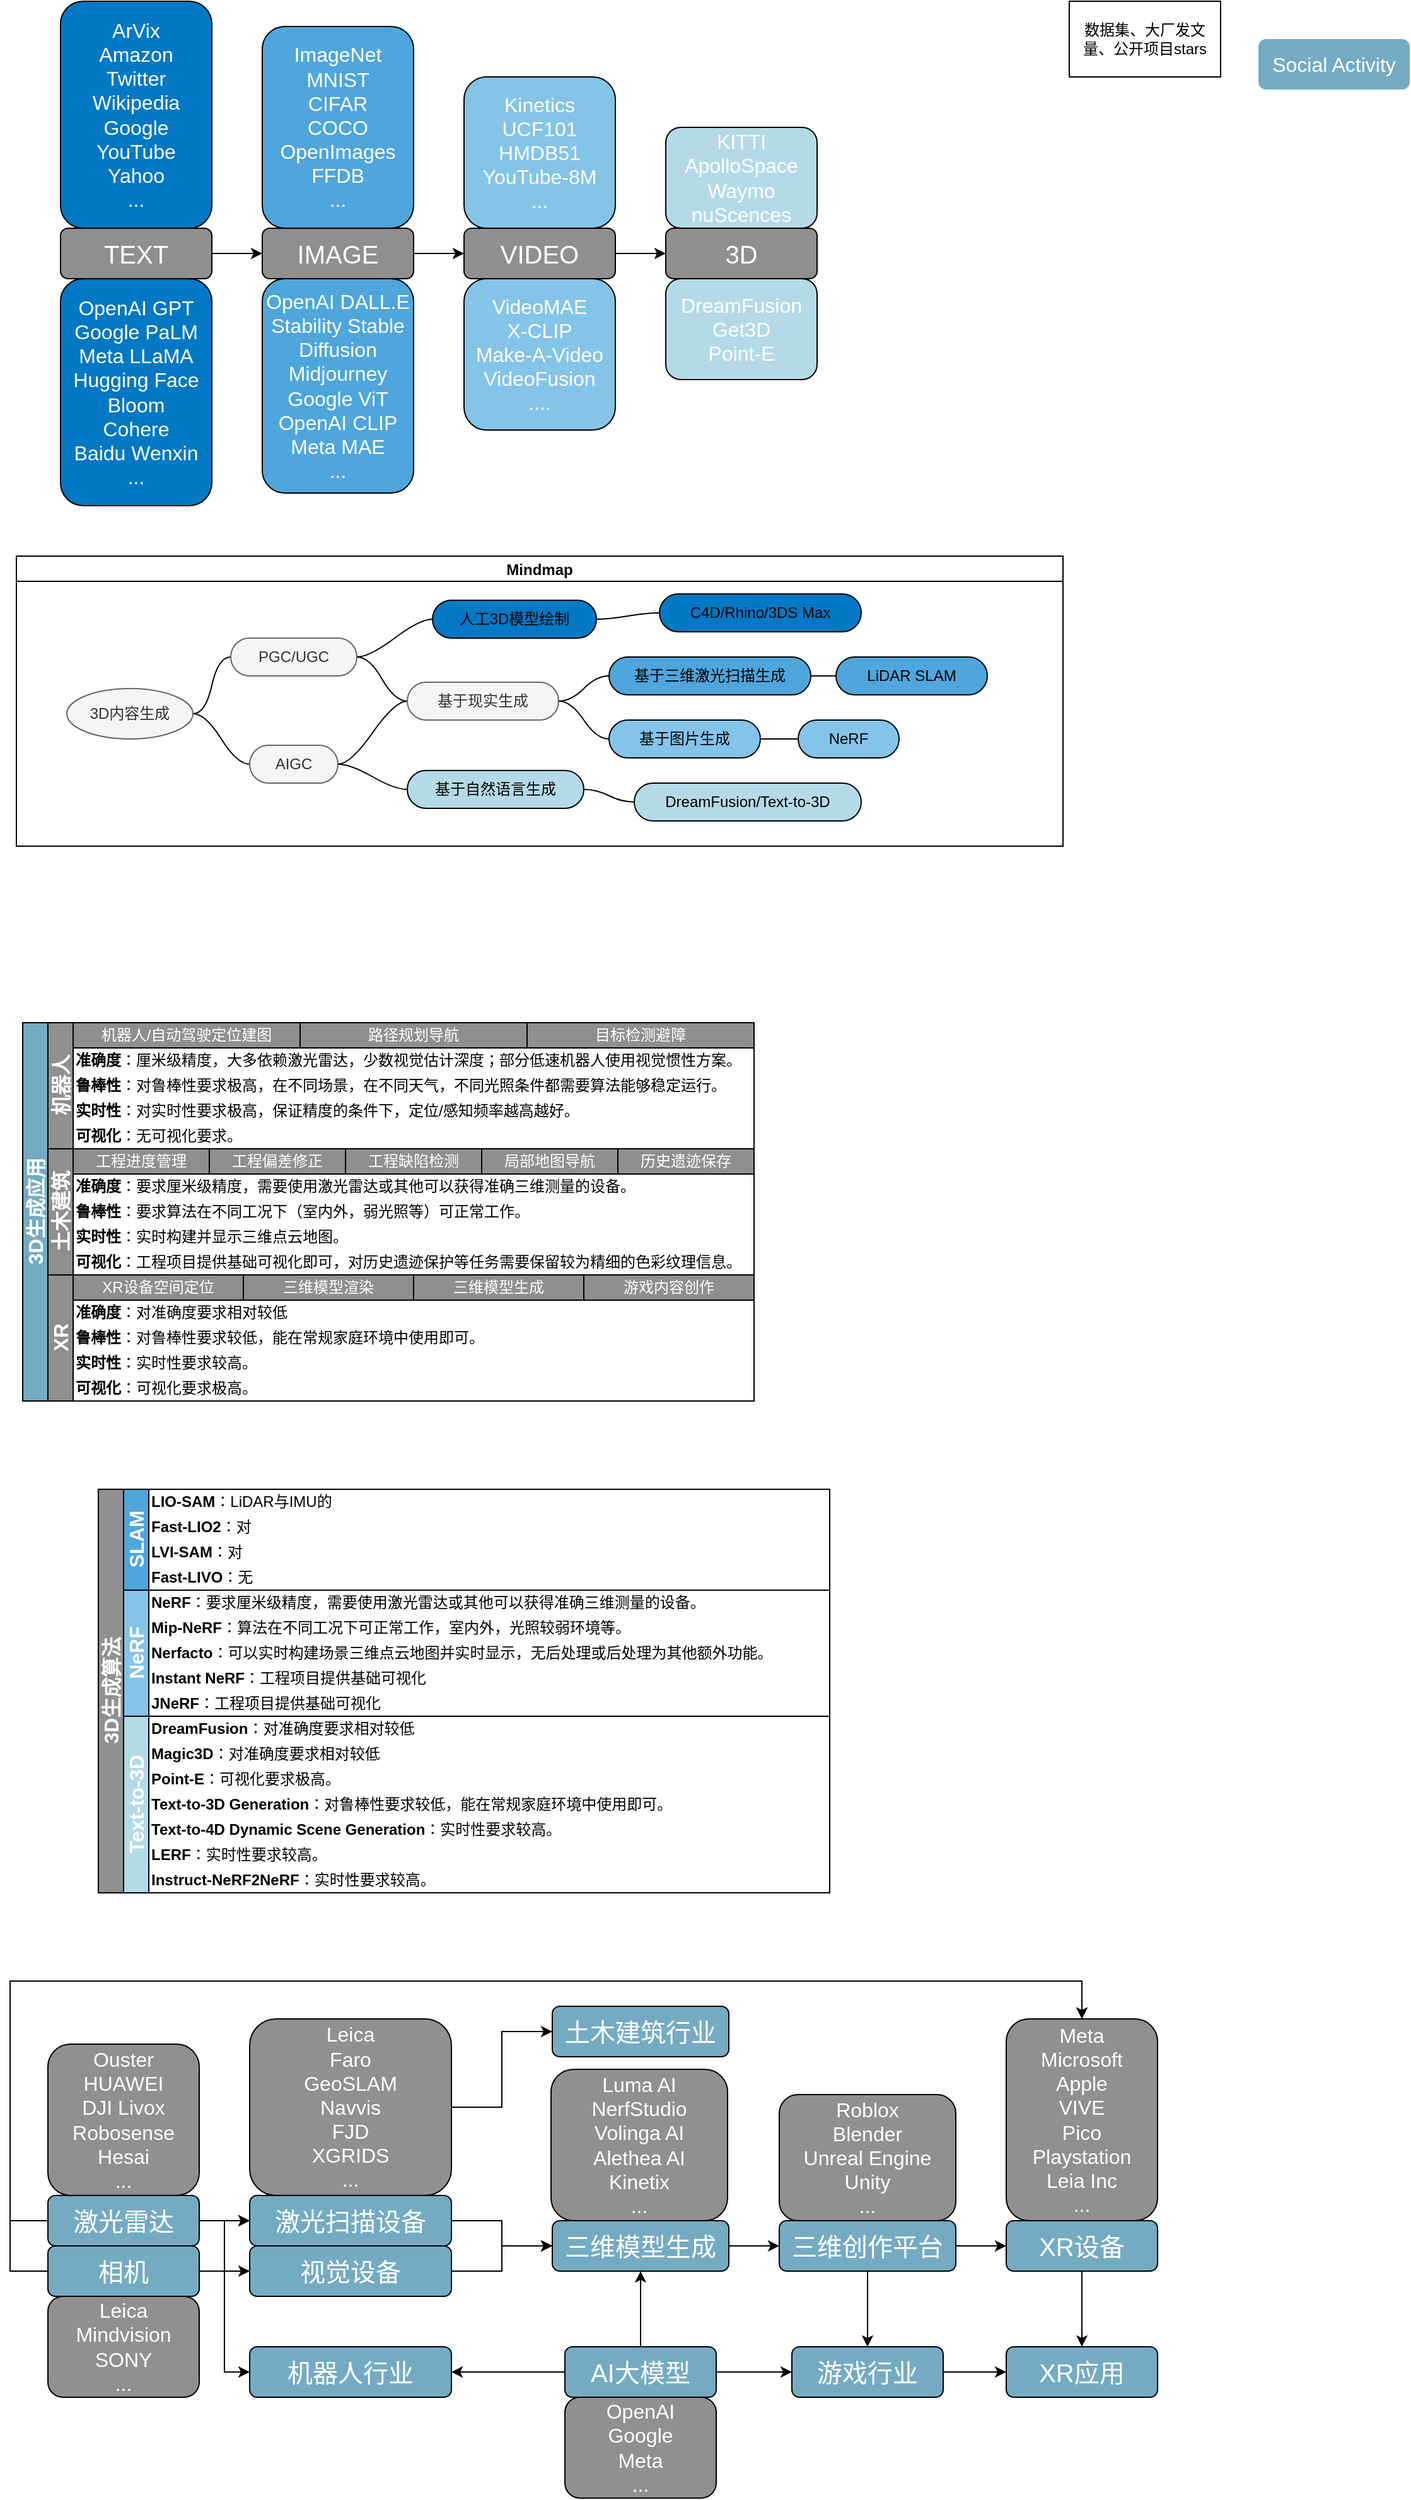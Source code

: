 <mxfile version="21.0.6" type="github">
  <diagram id="prtHgNgQTEPvFCAcTncT" name="Page-1">
    <mxGraphModel dx="989" dy="599" grid="1" gridSize="10" guides="1" tooltips="1" connect="1" arrows="1" fold="1" page="1" pageScale="1" pageWidth="827" pageHeight="1169" math="0" shadow="0">
      <root>
        <mxCell id="0" />
        <mxCell id="1" parent="0" />
        <mxCell id="oZdQhtQClKmFtU5mLZvU-7" value="" style="edgeStyle=orthogonalEdgeStyle;rounded=0;orthogonalLoop=1;jettySize=auto;html=1;" parent="1" source="oZdQhtQClKmFtU5mLZvU-1" target="oZdQhtQClKmFtU5mLZvU-4" edge="1">
          <mxGeometry relative="1" as="geometry" />
        </mxCell>
        <mxCell id="oZdQhtQClKmFtU5mLZvU-1" value="&lt;font style=&quot;font-size: 20px;&quot; color=&quot;#ffffff&quot;&gt;TEXT&lt;/font&gt;" style="rounded=1;whiteSpace=wrap;html=1;fillColor=#8f8f8f;strokeColor=default;" parent="1" vertex="1">
          <mxGeometry x="80" y="210" width="120" height="40" as="geometry" />
        </mxCell>
        <mxCell id="oZdQhtQClKmFtU5mLZvU-2" value="数据集、大厂发文量、公开项目stars" style="rounded=0;whiteSpace=wrap;html=1;" parent="1" vertex="1">
          <mxGeometry x="880" y="30" width="120" height="60" as="geometry" />
        </mxCell>
        <mxCell id="oZdQhtQClKmFtU5mLZvU-3" value="&lt;font color=&quot;#ffffff&quot;&gt;&lt;span style=&quot;font-size: 16px;&quot;&gt;ArVix&lt;br&gt;Amazon&lt;br&gt;Twitter&lt;br&gt;Wikipedia&lt;br&gt;Google&lt;br&gt;YouTube&lt;br&gt;Yahoo&lt;br&gt;...&lt;br&gt;&lt;/span&gt;&lt;/font&gt;" style="rounded=1;whiteSpace=wrap;html=1;fillColor=#0378c5;strokeColor=default;glass=0;shadow=0;" parent="1" vertex="1">
          <mxGeometry x="80" y="30" width="120" height="180" as="geometry" />
        </mxCell>
        <mxCell id="oZdQhtQClKmFtU5mLZvU-9" value="" style="edgeStyle=orthogonalEdgeStyle;rounded=0;orthogonalLoop=1;jettySize=auto;html=1;" parent="1" source="oZdQhtQClKmFtU5mLZvU-4" target="oZdQhtQClKmFtU5mLZvU-5" edge="1">
          <mxGeometry relative="1" as="geometry" />
        </mxCell>
        <mxCell id="oZdQhtQClKmFtU5mLZvU-4" value="&lt;font style=&quot;font-size: 20px;&quot; color=&quot;#ffffff&quot;&gt;IMAGE&lt;/font&gt;" style="rounded=1;whiteSpace=wrap;html=1;fillColor=#8f8f8f;strokeColor=default;" parent="1" vertex="1">
          <mxGeometry x="240" y="210" width="120" height="40" as="geometry" />
        </mxCell>
        <mxCell id="oZdQhtQClKmFtU5mLZvU-10" value="" style="edgeStyle=orthogonalEdgeStyle;rounded=0;orthogonalLoop=1;jettySize=auto;html=1;" parent="1" source="oZdQhtQClKmFtU5mLZvU-5" target="oZdQhtQClKmFtU5mLZvU-6" edge="1">
          <mxGeometry relative="1" as="geometry" />
        </mxCell>
        <mxCell id="oZdQhtQClKmFtU5mLZvU-5" value="&lt;font color=&quot;#ffffff&quot;&gt;&lt;span style=&quot;font-size: 20px;&quot;&gt;VIDEO&lt;/span&gt;&lt;/font&gt;" style="rounded=1;whiteSpace=wrap;html=1;fillColor=#8f8f8f;strokeColor=default;" parent="1" vertex="1">
          <mxGeometry x="400" y="210" width="120" height="40" as="geometry" />
        </mxCell>
        <mxCell id="oZdQhtQClKmFtU5mLZvU-6" value="&lt;font style=&quot;font-size: 20px;&quot; color=&quot;#ffffff&quot;&gt;3D&lt;/font&gt;" style="rounded=1;whiteSpace=wrap;html=1;fillColor=#8f8f8f;strokeColor=default;" parent="1" vertex="1">
          <mxGeometry x="560" y="210" width="120" height="40" as="geometry" />
        </mxCell>
        <mxCell id="oZdQhtQClKmFtU5mLZvU-15" value="&lt;font style=&quot;font-size: 16px;&quot; color=&quot;#ffffff&quot;&gt;Social Activity&lt;/font&gt;" style="rounded=1;whiteSpace=wrap;html=1;fillColor=#74abc3;dashed=1;strokeColor=none;" parent="1" vertex="1">
          <mxGeometry x="1030" y="60" width="120" height="40" as="geometry" />
        </mxCell>
        <mxCell id="oZdQhtQClKmFtU5mLZvU-20" value="&lt;font style=&quot;font-size: 16px;&quot; color=&quot;#ffffff&quot;&gt;3D生成应用&lt;/font&gt;" style="swimlane;childLayout=stackLayout;resizeParent=1;resizeParentMax=0;horizontal=0;startSize=20;horizontalStack=0;html=1;fillColor=#74abc3;rounded=0;" parent="1" vertex="1">
          <mxGeometry x="50" y="840" width="580" height="300" as="geometry">
            <mxRectangle x="80" y="510" width="40" height="60" as="alternateBounds" />
          </mxGeometry>
        </mxCell>
        <mxCell id="oZdQhtQClKmFtU5mLZvU-21" value="&lt;font color=&quot;#ffffff&quot;&gt;&lt;span style=&quot;font-size: 16px;&quot;&gt;机器人&lt;/span&gt;&lt;/font&gt;" style="swimlane;startSize=20;horizontal=0;html=1;fillColor=#909090;" parent="oZdQhtQClKmFtU5mLZvU-20" vertex="1">
          <mxGeometry x="20" width="560" height="100" as="geometry">
            <mxRectangle x="20" width="420" height="30" as="alternateBounds" />
          </mxGeometry>
        </mxCell>
        <mxCell id="oZdQhtQClKmFtU5mLZvU-41" value="机器人/自动驾驶定位建图" style="whiteSpace=wrap;html=1;fillColor=#8f8f8f;fontColor=#ffffff;strokeColor=#000000;" parent="oZdQhtQClKmFtU5mLZvU-21" vertex="1">
          <mxGeometry x="20" width="180" height="20" as="geometry" />
        </mxCell>
        <mxCell id="oZdQhtQClKmFtU5mLZvU-42" value="&lt;b&gt;准确度&lt;/b&gt;：厘米级精度，大多依赖激光雷达，少数视觉估计深度；部分低速机器人使用视觉惯性方案。" style="whiteSpace=wrap;html=1;align=left;fillColor=none;strokeColor=none;" parent="oZdQhtQClKmFtU5mLZvU-21" vertex="1">
          <mxGeometry x="20" y="20" width="540" height="20" as="geometry" />
        </mxCell>
        <mxCell id="oZdQhtQClKmFtU5mLZvU-44" value="&lt;b&gt;实时性&lt;/b&gt;：对实时性要求极高，保证精度的条件下，定位/感知频率越高越好。" style="whiteSpace=wrap;html=1;align=left;fillColor=none;strokeColor=none;" parent="oZdQhtQClKmFtU5mLZvU-21" vertex="1">
          <mxGeometry x="20" y="60" width="540" height="20" as="geometry" />
        </mxCell>
        <mxCell id="oZdQhtQClKmFtU5mLZvU-45" value="&lt;b&gt;可视化&lt;/b&gt;：无可视化要求。" style="whiteSpace=wrap;html=1;align=left;fillColor=none;strokeColor=none;" parent="oZdQhtQClKmFtU5mLZvU-21" vertex="1">
          <mxGeometry x="20" y="80" width="540" height="20" as="geometry" />
        </mxCell>
        <mxCell id="oZdQhtQClKmFtU5mLZvU-50" value="路径规划导航" style="whiteSpace=wrap;html=1;fillColor=#8f8f8f;fontColor=#ffffff;strokeColor=#000000;" parent="oZdQhtQClKmFtU5mLZvU-21" vertex="1">
          <mxGeometry x="200" width="180" height="20" as="geometry" />
        </mxCell>
        <mxCell id="oZdQhtQClKmFtU5mLZvU-46" value="目标检测避障" style="whiteSpace=wrap;html=1;fillColor=#8f8f8f;fontColor=#ffffff;strokeColor=#000000;" parent="oZdQhtQClKmFtU5mLZvU-21" vertex="1">
          <mxGeometry x="380" width="180" height="20" as="geometry" />
        </mxCell>
        <mxCell id="oZdQhtQClKmFtU5mLZvU-52" value="&lt;b&gt;鲁棒性&lt;/b&gt;：对鲁棒性要求极高，在不同场景，在不同天气，不同光照条件都需要算法能够稳定运行。" style="whiteSpace=wrap;html=1;align=left;fillColor=none;strokeColor=none;" parent="oZdQhtQClKmFtU5mLZvU-21" vertex="1">
          <mxGeometry x="20" y="40" width="540" height="20" as="geometry" />
        </mxCell>
        <mxCell id="gIHsf0s4EfeESZTUKeBF-30" style="edgeStyle=orthogonalEdgeStyle;rounded=0;orthogonalLoop=1;jettySize=auto;html=1;exitX=0.5;exitY=1;exitDx=0;exitDy=0;" edge="1" parent="oZdQhtQClKmFtU5mLZvU-21" source="oZdQhtQClKmFtU5mLZvU-44" target="oZdQhtQClKmFtU5mLZvU-44">
          <mxGeometry relative="1" as="geometry" />
        </mxCell>
        <mxCell id="oZdQhtQClKmFtU5mLZvU-23" value="&lt;font style=&quot;font-size: 16px;&quot; color=&quot;#ffffff&quot;&gt;土木建筑&lt;/font&gt;" style="swimlane;startSize=20;horizontal=0;html=1;fillColor=#8f8f8f;" parent="oZdQhtQClKmFtU5mLZvU-20" vertex="1">
          <mxGeometry x="20" y="100" width="560" height="100" as="geometry">
            <mxRectangle x="20" y="240" width="420" height="30" as="alternateBounds" />
          </mxGeometry>
        </mxCell>
        <mxCell id="oZdQhtQClKmFtU5mLZvU-29" value="工程进度管理" style="whiteSpace=wrap;html=1;fontColor=#ffffff;fillColor=#8f8f8f;strokeColor=#000000;" parent="oZdQhtQClKmFtU5mLZvU-23" vertex="1">
          <mxGeometry x="20" width="108" height="20" as="geometry" />
        </mxCell>
        <mxCell id="oZdQhtQClKmFtU5mLZvU-32" value="工程偏差修正" style="whiteSpace=wrap;html=1;fontColor=#ffffff;fillColor=#8f8f8f;strokeColor=#000000;" parent="oZdQhtQClKmFtU5mLZvU-23" vertex="1">
          <mxGeometry x="128" width="108" height="20" as="geometry" />
        </mxCell>
        <mxCell id="oZdQhtQClKmFtU5mLZvU-34" value="工程缺陷检测" style="whiteSpace=wrap;html=1;fontColor=#ffffff;fillColor=#8f8f8f;strokeColor=#000000;" parent="oZdQhtQClKmFtU5mLZvU-23" vertex="1">
          <mxGeometry x="236" width="108" height="20" as="geometry" />
        </mxCell>
        <mxCell id="oZdQhtQClKmFtU5mLZvU-35" value="局部地图导航" style="whiteSpace=wrap;html=1;fontColor=#ffffff;fillColor=#8f8f8f;strokeColor=#000000;" parent="oZdQhtQClKmFtU5mLZvU-23" vertex="1">
          <mxGeometry x="344" width="108" height="20" as="geometry" />
        </mxCell>
        <mxCell id="oZdQhtQClKmFtU5mLZvU-33" value="历史遗迹保存" style="whiteSpace=wrap;html=1;fontColor=#ffffff;fillColor=#8f8f8f;strokeColor=#000000;" parent="oZdQhtQClKmFtU5mLZvU-23" vertex="1">
          <mxGeometry x="452" width="108" height="20" as="geometry" />
        </mxCell>
        <mxCell id="oZdQhtQClKmFtU5mLZvU-37" value="&lt;b&gt;准确度&lt;/b&gt;：要求厘米级精度，需要使用激光雷达或其他可以获得准确三维测量的设备。" style="whiteSpace=wrap;html=1;align=left;fillColor=none;strokeColor=none;" parent="oZdQhtQClKmFtU5mLZvU-23" vertex="1">
          <mxGeometry x="20" y="20" width="540" height="20" as="geometry" />
        </mxCell>
        <mxCell id="oZdQhtQClKmFtU5mLZvU-38" value="&lt;b&gt;实时性&lt;/b&gt;：实时构建并显示三维点云地图。" style="whiteSpace=wrap;html=1;align=left;fillColor=none;strokeColor=none;" parent="oZdQhtQClKmFtU5mLZvU-23" vertex="1">
          <mxGeometry x="20" y="60" width="540" height="20" as="geometry" />
        </mxCell>
        <mxCell id="oZdQhtQClKmFtU5mLZvU-40" value="&lt;b&gt;可视化&lt;/b&gt;：工程项目提供基础可视化即可，对历史遗迹保护等任务需要保留较为精细的色彩纹理信息。" style="whiteSpace=wrap;html=1;align=left;fillColor=none;strokeColor=none;" parent="oZdQhtQClKmFtU5mLZvU-23" vertex="1">
          <mxGeometry x="20" y="80" width="540" height="20" as="geometry" />
        </mxCell>
        <mxCell id="oZdQhtQClKmFtU5mLZvU-51" value="&lt;b&gt;鲁棒性&lt;/b&gt;：要求算法在不同工况下（室内外，弱光照等）可正常工作。" style="whiteSpace=wrap;html=1;align=left;fillColor=none;strokeColor=none;" parent="oZdQhtQClKmFtU5mLZvU-23" vertex="1">
          <mxGeometry x="20" y="40" width="540" height="20" as="geometry" />
        </mxCell>
        <mxCell id="oZdQhtQClKmFtU5mLZvU-27" value="&lt;font style=&quot;font-size: 16px;&quot; color=&quot;#ffffff&quot;&gt;XR&lt;/font&gt;" style="swimlane;startSize=20;horizontal=0;html=1;fillColor=#8f8f8f;" parent="oZdQhtQClKmFtU5mLZvU-20" vertex="1">
          <mxGeometry x="20" y="200" width="560" height="100" as="geometry">
            <mxRectangle x="20" y="60" width="460" height="30" as="alternateBounds" />
          </mxGeometry>
        </mxCell>
        <mxCell id="oZdQhtQClKmFtU5mLZvU-53" value="XR设备空间定位" style="whiteSpace=wrap;html=1;fillColor=#8f8f8f;fontColor=#ffffff;strokeColor=#000000;" parent="oZdQhtQClKmFtU5mLZvU-27" vertex="1">
          <mxGeometry x="20" width="135" height="20" as="geometry" />
        </mxCell>
        <mxCell id="oZdQhtQClKmFtU5mLZvU-54" value="&lt;b&gt;准确度&lt;/b&gt;：对准确度要求相对较低" style="whiteSpace=wrap;html=1;align=left;fillColor=none;strokeColor=none;" parent="oZdQhtQClKmFtU5mLZvU-27" vertex="1">
          <mxGeometry x="20" y="20" width="540" height="20" as="geometry" />
        </mxCell>
        <mxCell id="oZdQhtQClKmFtU5mLZvU-55" value="&lt;b&gt;实时性&lt;/b&gt;：实时性要求较高。" style="whiteSpace=wrap;html=1;align=left;fillColor=none;strokeColor=none;" parent="oZdQhtQClKmFtU5mLZvU-27" vertex="1">
          <mxGeometry x="20" y="60" width="540" height="20" as="geometry" />
        </mxCell>
        <mxCell id="oZdQhtQClKmFtU5mLZvU-56" value="&lt;b&gt;可视化&lt;/b&gt;：可视化要求极高。" style="whiteSpace=wrap;html=1;align=left;fillColor=none;strokeColor=none;" parent="oZdQhtQClKmFtU5mLZvU-27" vertex="1">
          <mxGeometry x="20" y="80" width="540" height="20" as="geometry" />
        </mxCell>
        <mxCell id="oZdQhtQClKmFtU5mLZvU-57" value="&lt;b&gt;鲁棒性&lt;/b&gt;：对鲁棒性要求较低，能在常规家庭环境中使用即可。" style="whiteSpace=wrap;html=1;align=left;fillColor=none;strokeColor=none;" parent="oZdQhtQClKmFtU5mLZvU-27" vertex="1">
          <mxGeometry x="20" y="40" width="540" height="20" as="geometry" />
        </mxCell>
        <mxCell id="oZdQhtQClKmFtU5mLZvU-58" value="三维模型渲染" style="whiteSpace=wrap;html=1;fillColor=#8f8f8f;fontColor=#ffffff;strokeColor=#000000;" parent="oZdQhtQClKmFtU5mLZvU-27" vertex="1">
          <mxGeometry x="155" width="135" height="20" as="geometry" />
        </mxCell>
        <mxCell id="oZdQhtQClKmFtU5mLZvU-59" value="游戏内容创作" style="whiteSpace=wrap;html=1;fillColor=#8f8f8f;fontColor=#ffffff;strokeColor=#000000;" parent="oZdQhtQClKmFtU5mLZvU-27" vertex="1">
          <mxGeometry x="425" width="135" height="20" as="geometry" />
        </mxCell>
        <mxCell id="oZdQhtQClKmFtU5mLZvU-68" value="三维模型生成" style="whiteSpace=wrap;html=1;fillColor=#8f8f8f;fontColor=#ffffff;strokeColor=#000000;" parent="oZdQhtQClKmFtU5mLZvU-27" vertex="1">
          <mxGeometry x="290" width="135" height="20" as="geometry" />
        </mxCell>
        <mxCell id="gIHsf0s4EfeESZTUKeBF-73" style="edgeStyle=orthogonalEdgeStyle;rounded=0;orthogonalLoop=1;jettySize=auto;html=1;entryX=0;entryY=0.5;entryDx=0;entryDy=0;" edge="1" parent="1" source="oZdQhtQClKmFtU5mLZvU-78" target="oZdQhtQClKmFtU5mLZvU-81">
          <mxGeometry relative="1" as="geometry" />
        </mxCell>
        <mxCell id="gIHsf0s4EfeESZTUKeBF-79" style="edgeStyle=orthogonalEdgeStyle;rounded=0;orthogonalLoop=1;jettySize=auto;html=1;entryX=0.5;entryY=0;entryDx=0;entryDy=0;" edge="1" parent="1" source="oZdQhtQClKmFtU5mLZvU-78" target="oZdQhtQClKmFtU5mLZvU-134">
          <mxGeometry relative="1" as="geometry">
            <Array as="points">
              <mxPoint x="40" y="1790" />
              <mxPoint x="40" y="1600" />
              <mxPoint x="890" y="1600" />
            </Array>
          </mxGeometry>
        </mxCell>
        <mxCell id="oZdQhtQClKmFtU5mLZvU-78" value="&lt;font color=&quot;#ffffff&quot;&gt;&lt;span style=&quot;font-size: 20px;&quot;&gt;激光雷达&lt;/span&gt;&lt;/font&gt;" style="rounded=1;whiteSpace=wrap;html=1;fillColor=#74abc3;strokeColor=default;" parent="1" vertex="1">
          <mxGeometry x="70" y="1770" width="120" height="40" as="geometry" />
        </mxCell>
        <mxCell id="oZdQhtQClKmFtU5mLZvU-79" value="&lt;font style=&quot;font-size: 16px;&quot; color=&quot;#ffffff&quot;&gt;Ouster&lt;br&gt;HUAWEI&lt;br&gt;DJI Livox&lt;br&gt;Robosense&lt;br&gt;Hesai&lt;br&gt;...&lt;br&gt;&lt;/font&gt;" style="rounded=1;whiteSpace=wrap;html=1;fillColor=#909090;strokeColor=default;glass=0;shadow=0;" parent="1" vertex="1">
          <mxGeometry x="70" y="1650" width="120" height="120" as="geometry" />
        </mxCell>
        <mxCell id="oZdQhtQClKmFtU5mLZvU-118" value="" style="edgeStyle=orthogonalEdgeStyle;rounded=0;orthogonalLoop=1;jettySize=auto;html=1;" parent="1" source="oZdQhtQClKmFtU5mLZvU-81" target="oZdQhtQClKmFtU5mLZvU-84" edge="1">
          <mxGeometry x="0.201" relative="1" as="geometry">
            <mxPoint as="offset" />
          </mxGeometry>
        </mxCell>
        <mxCell id="oZdQhtQClKmFtU5mLZvU-81" value="&lt;font color=&quot;#ffffff&quot;&gt;&lt;span style=&quot;font-size: 20px;&quot;&gt;激光扫描设备&lt;/span&gt;&lt;/font&gt;" style="rounded=1;whiteSpace=wrap;html=1;fillColor=#74abc3;strokeColor=default;" parent="1" vertex="1">
          <mxGeometry x="230" y="1770" width="160" height="40" as="geometry" />
        </mxCell>
        <mxCell id="oZdQhtQClKmFtU5mLZvU-137" value="" style="edgeStyle=orthogonalEdgeStyle;rounded=0;orthogonalLoop=1;jettySize=auto;html=1;" parent="1" source="oZdQhtQClKmFtU5mLZvU-83" target="oZdQhtQClKmFtU5mLZvU-136" edge="1">
          <mxGeometry relative="1" as="geometry" />
        </mxCell>
        <mxCell id="oZdQhtQClKmFtU5mLZvU-83" value="&lt;font color=&quot;#ffffff&quot;&gt;&lt;span style=&quot;font-size: 20px;&quot;&gt;XR设备&lt;/span&gt;&lt;/font&gt;" style="rounded=1;whiteSpace=wrap;html=1;fillColor=#74abc3;strokeColor=default;" parent="1" vertex="1">
          <mxGeometry x="830" y="1790" width="120" height="40" as="geometry" />
        </mxCell>
        <mxCell id="oZdQhtQClKmFtU5mLZvU-120" value="" style="edgeStyle=orthogonalEdgeStyle;rounded=0;orthogonalLoop=1;jettySize=auto;html=1;entryX=0;entryY=0.5;entryDx=0;entryDy=0;" parent="1" source="oZdQhtQClKmFtU5mLZvU-84" target="oZdQhtQClKmFtU5mLZvU-99" edge="1">
          <mxGeometry relative="1" as="geometry" />
        </mxCell>
        <mxCell id="oZdQhtQClKmFtU5mLZvU-84" value="&lt;font style=&quot;font-size: 20px;&quot; color=&quot;#ffffff&quot;&gt;三维模型生成&lt;/font&gt;" style="rounded=1;whiteSpace=wrap;html=1;fillColor=#74abc3;strokeColor=default;" parent="1" vertex="1">
          <mxGeometry x="470" y="1790" width="140" height="40" as="geometry" />
        </mxCell>
        <mxCell id="oZdQhtQClKmFtU5mLZvU-119" value="" style="edgeStyle=orthogonalEdgeStyle;rounded=0;orthogonalLoop=1;jettySize=auto;html=1;" parent="1" source="oZdQhtQClKmFtU5mLZvU-85" target="oZdQhtQClKmFtU5mLZvU-84" edge="1">
          <mxGeometry relative="1" as="geometry" />
        </mxCell>
        <mxCell id="oZdQhtQClKmFtU5mLZvU-141" value="" style="edgeStyle=orthogonalEdgeStyle;rounded=0;orthogonalLoop=1;jettySize=auto;html=1;" parent="1" source="oZdQhtQClKmFtU5mLZvU-85" target="oZdQhtQClKmFtU5mLZvU-122" edge="1">
          <mxGeometry relative="1" as="geometry" />
        </mxCell>
        <mxCell id="gIHsf0s4EfeESZTUKeBF-77" value="" style="edgeStyle=orthogonalEdgeStyle;rounded=0;orthogonalLoop=1;jettySize=auto;html=1;" edge="1" parent="1" source="oZdQhtQClKmFtU5mLZvU-85" target="oZdQhtQClKmFtU5mLZvU-113">
          <mxGeometry relative="1" as="geometry" />
        </mxCell>
        <mxCell id="oZdQhtQClKmFtU5mLZvU-85" value="&lt;font style=&quot;font-size: 20px;&quot; color=&quot;#ffffff&quot;&gt;AI大模型&lt;/font&gt;" style="rounded=1;whiteSpace=wrap;html=1;fillColor=#74abc3;strokeColor=default;" parent="1" vertex="1">
          <mxGeometry x="480" y="1890" width="120" height="40" as="geometry" />
        </mxCell>
        <mxCell id="gIHsf0s4EfeESZTUKeBF-74" style="edgeStyle=orthogonalEdgeStyle;rounded=0;orthogonalLoop=1;jettySize=auto;html=1;entryX=0;entryY=0.5;entryDx=0;entryDy=0;" edge="1" parent="1" source="oZdQhtQClKmFtU5mLZvU-88" target="oZdQhtQClKmFtU5mLZvU-81">
          <mxGeometry relative="1" as="geometry" />
        </mxCell>
        <mxCell id="gIHsf0s4EfeESZTUKeBF-75" style="edgeStyle=orthogonalEdgeStyle;rounded=0;orthogonalLoop=1;jettySize=auto;html=1;" edge="1" parent="1" source="oZdQhtQClKmFtU5mLZvU-88" target="oZdQhtQClKmFtU5mLZvU-127">
          <mxGeometry relative="1" as="geometry" />
        </mxCell>
        <mxCell id="gIHsf0s4EfeESZTUKeBF-76" style="edgeStyle=orthogonalEdgeStyle;rounded=0;orthogonalLoop=1;jettySize=auto;html=1;entryX=0;entryY=0.5;entryDx=0;entryDy=0;" edge="1" parent="1" source="oZdQhtQClKmFtU5mLZvU-88" target="oZdQhtQClKmFtU5mLZvU-113">
          <mxGeometry relative="1" as="geometry" />
        </mxCell>
        <mxCell id="gIHsf0s4EfeESZTUKeBF-78" style="edgeStyle=orthogonalEdgeStyle;rounded=0;orthogonalLoop=1;jettySize=auto;html=1;entryX=0.5;entryY=0;entryDx=0;entryDy=0;" edge="1" parent="1" source="oZdQhtQClKmFtU5mLZvU-88" target="oZdQhtQClKmFtU5mLZvU-134">
          <mxGeometry relative="1" as="geometry">
            <Array as="points">
              <mxPoint x="40" y="1830" />
              <mxPoint x="40" y="1600" />
              <mxPoint x="890" y="1600" />
            </Array>
          </mxGeometry>
        </mxCell>
        <mxCell id="oZdQhtQClKmFtU5mLZvU-88" value="&lt;font color=&quot;#ffffff&quot;&gt;&lt;span style=&quot;font-size: 20px;&quot;&gt;相机&lt;/span&gt;&lt;/font&gt;" style="rounded=1;whiteSpace=wrap;html=1;fillColor=#74abc3;strokeColor=default;" parent="1" vertex="1">
          <mxGeometry x="70" y="1810" width="120" height="40" as="geometry" />
        </mxCell>
        <mxCell id="oZdQhtQClKmFtU5mLZvU-89" value="&lt;font style=&quot;font-size: 16px;&quot; color=&quot;#ffffff&quot;&gt;Leica&lt;br&gt;Mindvision&lt;br&gt;SONY&lt;br&gt;...&lt;br&gt;&lt;/font&gt;" style="rounded=1;whiteSpace=wrap;html=1;fillColor=#909090;strokeColor=default;glass=0;shadow=0;" parent="1" vertex="1">
          <mxGeometry x="70" y="1850" width="120" height="80" as="geometry" />
        </mxCell>
        <mxCell id="oZdQhtQClKmFtU5mLZvU-121" value="" style="edgeStyle=orthogonalEdgeStyle;rounded=0;orthogonalLoop=1;jettySize=auto;html=1;" parent="1" source="oZdQhtQClKmFtU5mLZvU-99" target="oZdQhtQClKmFtU5mLZvU-83" edge="1">
          <mxGeometry relative="1" as="geometry" />
        </mxCell>
        <mxCell id="oZdQhtQClKmFtU5mLZvU-135" value="" style="edgeStyle=orthogonalEdgeStyle;rounded=0;orthogonalLoop=1;jettySize=auto;html=1;" parent="1" source="oZdQhtQClKmFtU5mLZvU-99" target="oZdQhtQClKmFtU5mLZvU-122" edge="1">
          <mxGeometry relative="1" as="geometry" />
        </mxCell>
        <mxCell id="oZdQhtQClKmFtU5mLZvU-99" value="&lt;font style=&quot;font-size: 20px;&quot; color=&quot;#ffffff&quot;&gt;三维创作平台&lt;/font&gt;" style="rounded=1;whiteSpace=wrap;html=1;fillColor=#74abc3;strokeColor=default;" parent="1" vertex="1">
          <mxGeometry x="650" y="1790" width="140" height="40" as="geometry" />
        </mxCell>
        <mxCell id="oZdQhtQClKmFtU5mLZvU-100" value="&lt;font style=&quot;font-size: 16px;&quot; color=&quot;#ffffff&quot;&gt;Roblox&lt;br&gt;Blender&lt;br&gt;Unreal Engine&lt;br&gt;Unity&lt;br&gt;...&lt;br&gt;&lt;/font&gt;" style="rounded=1;whiteSpace=wrap;html=1;fillColor=#909090;strokeColor=default;glass=0;shadow=0;" parent="1" vertex="1">
          <mxGeometry x="650" y="1690" width="140" height="100" as="geometry" />
        </mxCell>
        <mxCell id="oZdQhtQClKmFtU5mLZvU-113" value="&lt;font style=&quot;font-size: 20px;&quot; color=&quot;#ffffff&quot;&gt;机器人行业&lt;/font&gt;" style="rounded=1;whiteSpace=wrap;html=1;fillColor=#74abc3;strokeColor=default;" parent="1" vertex="1">
          <mxGeometry x="230" y="1890" width="160" height="40" as="geometry" />
        </mxCell>
        <mxCell id="oZdQhtQClKmFtU5mLZvU-116" value="&lt;font color=&quot;#ffffff&quot;&gt;&lt;span style=&quot;font-size: 20px;&quot;&gt;土木建筑行业&lt;/span&gt;&lt;/font&gt;" style="rounded=1;whiteSpace=wrap;html=1;fillColor=#74abc3;strokeColor=default;" parent="1" vertex="1">
          <mxGeometry x="470" y="1620" width="140" height="40" as="geometry" />
        </mxCell>
        <mxCell id="oZdQhtQClKmFtU5mLZvU-138" value="" style="edgeStyle=orthogonalEdgeStyle;rounded=0;orthogonalLoop=1;jettySize=auto;html=1;" parent="1" source="oZdQhtQClKmFtU5mLZvU-122" target="oZdQhtQClKmFtU5mLZvU-136" edge="1">
          <mxGeometry relative="1" as="geometry" />
        </mxCell>
        <mxCell id="oZdQhtQClKmFtU5mLZvU-122" value="&lt;font color=&quot;#ffffff&quot;&gt;&lt;span style=&quot;font-size: 20px;&quot;&gt;游戏行业&lt;/span&gt;&lt;/font&gt;" style="rounded=1;whiteSpace=wrap;html=1;fillColor=#74abc3;strokeColor=default;" parent="1" vertex="1">
          <mxGeometry x="660" y="1890" width="120" height="40" as="geometry" />
        </mxCell>
        <mxCell id="oZdQhtQClKmFtU5mLZvU-126" value="&lt;font style=&quot;font-size: 16px;&quot; color=&quot;#ffffff&quot;&gt;Luma AI&lt;br&gt;NerfStudio&lt;br&gt;Volinga AI&lt;br&gt;Alethea AI&lt;br&gt;Kinetix&lt;br&gt;...&lt;br&gt;&lt;/font&gt;" style="rounded=1;whiteSpace=wrap;html=1;fillColor=#909090;strokeColor=default;glass=0;shadow=0;" parent="1" vertex="1">
          <mxGeometry x="469" y="1670" width="140" height="120" as="geometry" />
        </mxCell>
        <mxCell id="oZdQhtQClKmFtU5mLZvU-129" style="edgeStyle=orthogonalEdgeStyle;rounded=0;orthogonalLoop=1;jettySize=auto;html=1;entryX=0;entryY=0.5;entryDx=0;entryDy=0;" parent="1" source="oZdQhtQClKmFtU5mLZvU-127" target="oZdQhtQClKmFtU5mLZvU-84" edge="1">
          <mxGeometry relative="1" as="geometry" />
        </mxCell>
        <mxCell id="oZdQhtQClKmFtU5mLZvU-127" value="&lt;font color=&quot;#ffffff&quot;&gt;&lt;span style=&quot;font-size: 20px;&quot;&gt;视觉设备&lt;/span&gt;&lt;/font&gt;" style="rounded=1;whiteSpace=wrap;html=1;fillColor=#74abc3;strokeColor=default;" parent="1" vertex="1">
          <mxGeometry x="230" y="1810" width="160" height="40" as="geometry" />
        </mxCell>
        <mxCell id="oZdQhtQClKmFtU5mLZvU-131" value="&lt;font style=&quot;font-size: 16px;&quot; color=&quot;#ffffff&quot;&gt;OpenAI&lt;br&gt;Google&lt;br&gt;Meta&lt;br&gt;...&lt;br&gt;&lt;/font&gt;" style="rounded=1;whiteSpace=wrap;html=1;fillColor=#909090;strokeColor=default;glass=0;shadow=0;" parent="1" vertex="1">
          <mxGeometry x="480" y="1930" width="120" height="80" as="geometry" />
        </mxCell>
        <mxCell id="oZdQhtQClKmFtU5mLZvU-133" value="" style="edgeStyle=orthogonalEdgeStyle;rounded=0;orthogonalLoop=1;jettySize=auto;html=1;" parent="1" source="oZdQhtQClKmFtU5mLZvU-132" target="oZdQhtQClKmFtU5mLZvU-116" edge="1">
          <mxGeometry relative="1" as="geometry" />
        </mxCell>
        <mxCell id="oZdQhtQClKmFtU5mLZvU-132" value="&lt;font style=&quot;font-size: 16px;&quot; color=&quot;#ffffff&quot;&gt;Leica&lt;br&gt;Faro&lt;br&gt;GeoSLAM&lt;br&gt;Navvis&lt;br&gt;FJD&lt;br&gt;XGRIDS&lt;br&gt;...&lt;br&gt;&lt;/font&gt;" style="rounded=1;whiteSpace=wrap;html=1;fillColor=#909090;strokeColor=default;glass=0;shadow=0;" parent="1" vertex="1">
          <mxGeometry x="230" y="1630" width="160" height="140" as="geometry" />
        </mxCell>
        <mxCell id="oZdQhtQClKmFtU5mLZvU-134" value="&lt;font style=&quot;font-size: 16px;&quot; color=&quot;#ffffff&quot;&gt;Meta&lt;br&gt;Microsoft&lt;br&gt;Apple&lt;br&gt;VIVE&lt;br&gt;Pico&lt;br&gt;Playstation&lt;br&gt;Leia Inc&lt;br&gt;...&lt;br&gt;&lt;/font&gt;" style="rounded=1;whiteSpace=wrap;html=1;fillColor=#909090;strokeColor=default;glass=0;shadow=0;" parent="1" vertex="1">
          <mxGeometry x="830" y="1630" width="120" height="160" as="geometry" />
        </mxCell>
        <mxCell id="oZdQhtQClKmFtU5mLZvU-136" value="&lt;font color=&quot;#ffffff&quot;&gt;&lt;span style=&quot;font-size: 20px;&quot;&gt;XR应用&lt;/span&gt;&lt;/font&gt;" style="rounded=1;whiteSpace=wrap;html=1;fillColor=#74abc3;strokeColor=default;" parent="1" vertex="1">
          <mxGeometry x="830" y="1890" width="120" height="40" as="geometry" />
        </mxCell>
        <mxCell id="oZdQhtQClKmFtU5mLZvU-142" value="&lt;font style=&quot;font-size: 16px;&quot; color=&quot;#ffffff&quot;&gt;KITTI&lt;br&gt;ApolloSpace&lt;br&gt;Waymo&lt;br&gt;nuScences&lt;br&gt;&lt;/font&gt;" style="rounded=1;whiteSpace=wrap;html=1;fillColor=#b4dae7;strokeColor=default;glass=0;shadow=0;" parent="1" vertex="1">
          <mxGeometry x="560" y="130" width="120" height="80" as="geometry" />
        </mxCell>
        <mxCell id="oZdQhtQClKmFtU5mLZvU-143" value="&lt;font style=&quot;font-size: 16px;&quot; color=&quot;#ffffff&quot;&gt;Kinetics&lt;br&gt;UCF101&lt;br&gt;HMDB51&lt;br&gt;YouTube-8M&lt;br&gt;...&lt;br&gt;&lt;/font&gt;" style="rounded=1;whiteSpace=wrap;html=1;fillColor=#84c4e8;strokeColor=default;glass=0;shadow=0;" parent="1" vertex="1">
          <mxGeometry x="400" y="90" width="120" height="120" as="geometry" />
        </mxCell>
        <mxCell id="oZdQhtQClKmFtU5mLZvU-144" value="&lt;font style=&quot;font-size: 16px;&quot; color=&quot;#ffffff&quot;&gt;ImageNet&lt;br&gt;MNIST&lt;br&gt;CIFAR&lt;br&gt;COCO&lt;br&gt;OpenImages&lt;br&gt;FFDB&lt;br&gt;...&lt;br&gt;&lt;/font&gt;" style="rounded=1;whiteSpace=wrap;html=1;fillColor=#4ea6dd;strokeColor=default;glass=0;shadow=0;" parent="1" vertex="1">
          <mxGeometry x="240" y="50" width="120" height="160" as="geometry" />
        </mxCell>
        <mxCell id="gIHsf0s4EfeESZTUKeBF-1" value="Mindmap" style="swimlane;startSize=20;horizontal=1;containerType=tree;" vertex="1" parent="1">
          <mxGeometry x="45" y="470" width="830" height="230" as="geometry" />
        </mxCell>
        <mxCell id="gIHsf0s4EfeESZTUKeBF-2" value="" style="edgeStyle=entityRelationEdgeStyle;startArrow=none;endArrow=none;segment=10;curved=1;sourcePerimeterSpacing=0;targetPerimeterSpacing=0;rounded=0;" edge="1" parent="gIHsf0s4EfeESZTUKeBF-1" source="gIHsf0s4EfeESZTUKeBF-6" target="gIHsf0s4EfeESZTUKeBF-7">
          <mxGeometry relative="1" as="geometry" />
        </mxCell>
        <mxCell id="gIHsf0s4EfeESZTUKeBF-4" value="" style="edgeStyle=entityRelationEdgeStyle;startArrow=none;endArrow=none;segment=10;curved=1;sourcePerimeterSpacing=0;targetPerimeterSpacing=0;rounded=0;" edge="1" parent="gIHsf0s4EfeESZTUKeBF-1" source="gIHsf0s4EfeESZTUKeBF-6" target="gIHsf0s4EfeESZTUKeBF-9">
          <mxGeometry relative="1" as="geometry" />
        </mxCell>
        <mxCell id="gIHsf0s4EfeESZTUKeBF-6" value="3D内容生成" style="ellipse;whiteSpace=wrap;html=1;align=center;treeFolding=1;treeMoving=1;newEdgeStyle={&quot;edgeStyle&quot;:&quot;entityRelationEdgeStyle&quot;,&quot;startArrow&quot;:&quot;none&quot;,&quot;endArrow&quot;:&quot;none&quot;,&quot;segment&quot;:10,&quot;curved&quot;:1,&quot;sourcePerimeterSpacing&quot;:0,&quot;targetPerimeterSpacing&quot;:0};fillColor=#f5f5f5;fontColor=#333333;strokeColor=#666666;" vertex="1" parent="gIHsf0s4EfeESZTUKeBF-1">
          <mxGeometry x="40" y="105" width="100" height="40" as="geometry" />
        </mxCell>
        <mxCell id="gIHsf0s4EfeESZTUKeBF-7" value="PGC/UGC" style="whiteSpace=wrap;html=1;rounded=1;arcSize=50;align=center;verticalAlign=middle;strokeWidth=1;autosize=1;spacing=4;treeFolding=1;treeMoving=1;newEdgeStyle={&quot;edgeStyle&quot;:&quot;entityRelationEdgeStyle&quot;,&quot;startArrow&quot;:&quot;none&quot;,&quot;endArrow&quot;:&quot;none&quot;,&quot;segment&quot;:10,&quot;curved&quot;:1,&quot;sourcePerimeterSpacing&quot;:0,&quot;targetPerimeterSpacing&quot;:0};fillColor=#f5f5f5;fontColor=#333333;strokeColor=#666666;" vertex="1" parent="gIHsf0s4EfeESZTUKeBF-1">
          <mxGeometry x="170" y="65" width="100" height="30" as="geometry" />
        </mxCell>
        <mxCell id="gIHsf0s4EfeESZTUKeBF-31" style="edgeStyle=entityRelationEdgeStyle;rounded=0;orthogonalLoop=1;jettySize=auto;html=1;startArrow=none;endArrow=none;segment=10;curved=1;sourcePerimeterSpacing=0;targetPerimeterSpacing=0;entryX=0;entryY=0.5;entryDx=0;entryDy=0;" edge="1" parent="gIHsf0s4EfeESZTUKeBF-1" source="gIHsf0s4EfeESZTUKeBF-9" target="gIHsf0s4EfeESZTUKeBF-14">
          <mxGeometry relative="1" as="geometry" />
        </mxCell>
        <mxCell id="gIHsf0s4EfeESZTUKeBF-9" value="AIGC" style="whiteSpace=wrap;html=1;rounded=1;arcSize=50;align=center;verticalAlign=middle;strokeWidth=1;autosize=1;spacing=4;treeFolding=1;treeMoving=1;newEdgeStyle={&quot;edgeStyle&quot;:&quot;entityRelationEdgeStyle&quot;,&quot;startArrow&quot;:&quot;none&quot;,&quot;endArrow&quot;:&quot;none&quot;,&quot;segment&quot;:10,&quot;curved&quot;:1,&quot;sourcePerimeterSpacing&quot;:0,&quot;targetPerimeterSpacing&quot;:0};fillColor=#f5f5f5;fontColor=#333333;strokeColor=#666666;" vertex="1" parent="gIHsf0s4EfeESZTUKeBF-1">
          <mxGeometry x="185" y="150" width="70" height="30" as="geometry" />
        </mxCell>
        <mxCell id="gIHsf0s4EfeESZTUKeBF-11" value="" style="edgeStyle=entityRelationEdgeStyle;startArrow=none;endArrow=none;segment=10;curved=1;sourcePerimeterSpacing=0;targetPerimeterSpacing=0;rounded=0;" edge="1" target="gIHsf0s4EfeESZTUKeBF-12" source="gIHsf0s4EfeESZTUKeBF-7" parent="gIHsf0s4EfeESZTUKeBF-1">
          <mxGeometry relative="1" as="geometry">
            <mxPoint x="910" y="602" as="sourcePoint" />
          </mxGeometry>
        </mxCell>
        <mxCell id="gIHsf0s4EfeESZTUKeBF-12" value="人工3D模型绘制" style="whiteSpace=wrap;html=1;rounded=1;arcSize=50;align=center;verticalAlign=middle;strokeWidth=1;autosize=1;spacing=4;treeFolding=1;treeMoving=1;newEdgeStyle={&quot;edgeStyle&quot;:&quot;entityRelationEdgeStyle&quot;,&quot;startArrow&quot;:&quot;none&quot;,&quot;endArrow&quot;:&quot;none&quot;,&quot;segment&quot;:10,&quot;curved&quot;:1,&quot;sourcePerimeterSpacing&quot;:0,&quot;targetPerimeterSpacing&quot;:0};fillColor=#0378c5;" vertex="1" parent="gIHsf0s4EfeESZTUKeBF-1">
          <mxGeometry x="330" y="35" width="130" height="30" as="geometry" />
        </mxCell>
        <mxCell id="gIHsf0s4EfeESZTUKeBF-13" value="" style="edgeStyle=entityRelationEdgeStyle;startArrow=none;endArrow=none;segment=10;curved=1;sourcePerimeterSpacing=0;targetPerimeterSpacing=0;rounded=0;" edge="1" target="gIHsf0s4EfeESZTUKeBF-14" source="gIHsf0s4EfeESZTUKeBF-7" parent="gIHsf0s4EfeESZTUKeBF-1">
          <mxGeometry relative="1" as="geometry">
            <mxPoint x="910" y="602" as="sourcePoint" />
          </mxGeometry>
        </mxCell>
        <mxCell id="gIHsf0s4EfeESZTUKeBF-14" value="基于现实生成" style="whiteSpace=wrap;html=1;rounded=1;arcSize=50;align=center;verticalAlign=middle;strokeWidth=1;autosize=1;spacing=4;treeFolding=1;treeMoving=1;newEdgeStyle={&quot;edgeStyle&quot;:&quot;entityRelationEdgeStyle&quot;,&quot;startArrow&quot;:&quot;none&quot;,&quot;endArrow&quot;:&quot;none&quot;,&quot;segment&quot;:10,&quot;curved&quot;:1,&quot;sourcePerimeterSpacing&quot;:0,&quot;targetPerimeterSpacing&quot;:0};fillColor=#f5f5f5;fontColor=#333333;strokeColor=#666666;" vertex="1" parent="gIHsf0s4EfeESZTUKeBF-1">
          <mxGeometry x="310" y="100" width="120" height="30" as="geometry" />
        </mxCell>
        <mxCell id="gIHsf0s4EfeESZTUKeBF-16" value="" style="edgeStyle=entityRelationEdgeStyle;startArrow=none;endArrow=none;segment=10;curved=1;sourcePerimeterSpacing=0;targetPerimeterSpacing=0;rounded=0;" edge="1" target="gIHsf0s4EfeESZTUKeBF-17" source="gIHsf0s4EfeESZTUKeBF-14" parent="gIHsf0s4EfeESZTUKeBF-1">
          <mxGeometry relative="1" as="geometry">
            <mxPoint x="1030" y="620" as="sourcePoint" />
          </mxGeometry>
        </mxCell>
        <mxCell id="gIHsf0s4EfeESZTUKeBF-17" value="基于三维激光扫描生成" style="whiteSpace=wrap;html=1;rounded=1;arcSize=50;align=center;verticalAlign=middle;strokeWidth=1;autosize=1;spacing=4;treeFolding=1;treeMoving=1;newEdgeStyle={&quot;edgeStyle&quot;:&quot;entityRelationEdgeStyle&quot;,&quot;startArrow&quot;:&quot;none&quot;,&quot;endArrow&quot;:&quot;none&quot;,&quot;segment&quot;:10,&quot;curved&quot;:1,&quot;sourcePerimeterSpacing&quot;:0,&quot;targetPerimeterSpacing&quot;:0};fillColor=#4ea6dd;" vertex="1" parent="gIHsf0s4EfeESZTUKeBF-1">
          <mxGeometry x="470" y="80" width="160" height="30" as="geometry" />
        </mxCell>
        <mxCell id="gIHsf0s4EfeESZTUKeBF-18" value="" style="edgeStyle=entityRelationEdgeStyle;startArrow=none;endArrow=none;segment=10;curved=1;sourcePerimeterSpacing=0;targetPerimeterSpacing=0;rounded=0;" edge="1" target="gIHsf0s4EfeESZTUKeBF-19" source="gIHsf0s4EfeESZTUKeBF-14" parent="gIHsf0s4EfeESZTUKeBF-1">
          <mxGeometry relative="1" as="geometry">
            <mxPoint x="1030" y="620" as="sourcePoint" />
          </mxGeometry>
        </mxCell>
        <mxCell id="gIHsf0s4EfeESZTUKeBF-19" value="基于图片生成" style="whiteSpace=wrap;html=1;rounded=1;arcSize=50;align=center;verticalAlign=middle;strokeWidth=1;autosize=1;spacing=4;treeFolding=1;treeMoving=1;newEdgeStyle={&quot;edgeStyle&quot;:&quot;entityRelationEdgeStyle&quot;,&quot;startArrow&quot;:&quot;none&quot;,&quot;endArrow&quot;:&quot;none&quot;,&quot;segment&quot;:10,&quot;curved&quot;:1,&quot;sourcePerimeterSpacing&quot;:0,&quot;targetPerimeterSpacing&quot;:0};fillColor=#84c4e8;" vertex="1" parent="gIHsf0s4EfeESZTUKeBF-1">
          <mxGeometry x="470" y="130" width="120" height="30" as="geometry" />
        </mxCell>
        <mxCell id="gIHsf0s4EfeESZTUKeBF-20" value="" style="edgeStyle=entityRelationEdgeStyle;startArrow=none;endArrow=none;segment=10;curved=1;sourcePerimeterSpacing=0;targetPerimeterSpacing=0;rounded=0;" edge="1" target="gIHsf0s4EfeESZTUKeBF-21" source="gIHsf0s4EfeESZTUKeBF-9" parent="gIHsf0s4EfeESZTUKeBF-1">
          <mxGeometry relative="1" as="geometry">
            <mxPoint x="890" y="595" as="sourcePoint" />
          </mxGeometry>
        </mxCell>
        <mxCell id="gIHsf0s4EfeESZTUKeBF-21" value="基于自然语言生成" style="whiteSpace=wrap;html=1;rounded=1;arcSize=50;align=center;verticalAlign=middle;strokeWidth=1;autosize=1;spacing=4;treeFolding=1;treeMoving=1;newEdgeStyle={&quot;edgeStyle&quot;:&quot;entityRelationEdgeStyle&quot;,&quot;startArrow&quot;:&quot;none&quot;,&quot;endArrow&quot;:&quot;none&quot;,&quot;segment&quot;:10,&quot;curved&quot;:1,&quot;sourcePerimeterSpacing&quot;:0,&quot;targetPerimeterSpacing&quot;:0};fillColor=#b4dae7;" vertex="1" parent="gIHsf0s4EfeESZTUKeBF-1">
          <mxGeometry x="310" y="170" width="140" height="30" as="geometry" />
        </mxCell>
        <mxCell id="gIHsf0s4EfeESZTUKeBF-22" value="" style="edgeStyle=entityRelationEdgeStyle;startArrow=none;endArrow=none;segment=10;curved=1;sourcePerimeterSpacing=0;targetPerimeterSpacing=0;rounded=0;" edge="1" target="gIHsf0s4EfeESZTUKeBF-23" source="gIHsf0s4EfeESZTUKeBF-12" parent="gIHsf0s4EfeESZTUKeBF-1">
          <mxGeometry relative="1" as="geometry">
            <mxPoint x="1010" y="560" as="sourcePoint" />
          </mxGeometry>
        </mxCell>
        <mxCell id="gIHsf0s4EfeESZTUKeBF-23" value="C4D/Rhino/3DS Max" style="whiteSpace=wrap;html=1;rounded=1;arcSize=50;align=center;verticalAlign=middle;strokeWidth=1;autosize=1;spacing=4;treeFolding=1;treeMoving=1;newEdgeStyle={&quot;edgeStyle&quot;:&quot;entityRelationEdgeStyle&quot;,&quot;startArrow&quot;:&quot;none&quot;,&quot;endArrow&quot;:&quot;none&quot;,&quot;segment&quot;:10,&quot;curved&quot;:1,&quot;sourcePerimeterSpacing&quot;:0,&quot;targetPerimeterSpacing&quot;:0};fillColor=#0378c5;" vertex="1" parent="gIHsf0s4EfeESZTUKeBF-1">
          <mxGeometry x="510" y="30" width="160" height="30" as="geometry" />
        </mxCell>
        <mxCell id="gIHsf0s4EfeESZTUKeBF-24" value="" style="edgeStyle=entityRelationEdgeStyle;startArrow=none;endArrow=none;segment=10;curved=1;sourcePerimeterSpacing=0;targetPerimeterSpacing=0;rounded=0;" edge="1" target="gIHsf0s4EfeESZTUKeBF-25" source="gIHsf0s4EfeESZTUKeBF-19" parent="gIHsf0s4EfeESZTUKeBF-1">
          <mxGeometry relative="1" as="geometry">
            <mxPoint x="1170" y="595" as="sourcePoint" />
          </mxGeometry>
        </mxCell>
        <mxCell id="gIHsf0s4EfeESZTUKeBF-25" value="NeRF" style="whiteSpace=wrap;html=1;rounded=1;arcSize=50;align=center;verticalAlign=middle;strokeWidth=1;autosize=1;spacing=4;treeFolding=1;treeMoving=1;newEdgeStyle={&quot;edgeStyle&quot;:&quot;entityRelationEdgeStyle&quot;,&quot;startArrow&quot;:&quot;none&quot;,&quot;endArrow&quot;:&quot;none&quot;,&quot;segment&quot;:10,&quot;curved&quot;:1,&quot;sourcePerimeterSpacing&quot;:0,&quot;targetPerimeterSpacing&quot;:0};fillColor=#84c4e8;" vertex="1" parent="gIHsf0s4EfeESZTUKeBF-1">
          <mxGeometry x="620" y="130" width="80" height="30" as="geometry" />
        </mxCell>
        <mxCell id="gIHsf0s4EfeESZTUKeBF-26" value="" style="edgeStyle=entityRelationEdgeStyle;startArrow=none;endArrow=none;segment=10;curved=1;sourcePerimeterSpacing=0;targetPerimeterSpacing=0;rounded=0;" edge="1" target="gIHsf0s4EfeESZTUKeBF-27" source="gIHsf0s4EfeESZTUKeBF-21" parent="gIHsf0s4EfeESZTUKeBF-1">
          <mxGeometry relative="1" as="geometry">
            <mxPoint x="995" y="645" as="sourcePoint" />
          </mxGeometry>
        </mxCell>
        <mxCell id="gIHsf0s4EfeESZTUKeBF-27" value="DreamFusion/Text-to-3D" style="whiteSpace=wrap;html=1;rounded=1;arcSize=50;align=center;verticalAlign=middle;strokeWidth=1;autosize=1;spacing=4;treeFolding=1;treeMoving=1;newEdgeStyle={&quot;edgeStyle&quot;:&quot;entityRelationEdgeStyle&quot;,&quot;startArrow&quot;:&quot;none&quot;,&quot;endArrow&quot;:&quot;none&quot;,&quot;segment&quot;:10,&quot;curved&quot;:1,&quot;sourcePerimeterSpacing&quot;:0,&quot;targetPerimeterSpacing&quot;:0};fillColor=#b4dae7;" vertex="1" parent="gIHsf0s4EfeESZTUKeBF-1">
          <mxGeometry x="490" y="180" width="180" height="30" as="geometry" />
        </mxCell>
        <mxCell id="gIHsf0s4EfeESZTUKeBF-28" value="" style="edgeStyle=entityRelationEdgeStyle;startArrow=none;endArrow=none;segment=10;curved=1;sourcePerimeterSpacing=0;targetPerimeterSpacing=0;rounded=0;" edge="1" target="gIHsf0s4EfeESZTUKeBF-29" source="gIHsf0s4EfeESZTUKeBF-17" parent="gIHsf0s4EfeESZTUKeBF-1">
          <mxGeometry relative="1" as="geometry">
            <mxPoint x="1170" y="595" as="sourcePoint" />
          </mxGeometry>
        </mxCell>
        <mxCell id="gIHsf0s4EfeESZTUKeBF-29" value="LiDAR SLAM" style="whiteSpace=wrap;html=1;rounded=1;arcSize=50;align=center;verticalAlign=middle;strokeWidth=1;autosize=1;spacing=4;treeFolding=1;treeMoving=1;newEdgeStyle={&quot;edgeStyle&quot;:&quot;entityRelationEdgeStyle&quot;,&quot;startArrow&quot;:&quot;none&quot;,&quot;endArrow&quot;:&quot;none&quot;,&quot;segment&quot;:10,&quot;curved&quot;:1,&quot;sourcePerimeterSpacing&quot;:0,&quot;targetPerimeterSpacing&quot;:0};fillColor=#4ea6dd;" vertex="1" parent="gIHsf0s4EfeESZTUKeBF-1">
          <mxGeometry x="650" y="80" width="120" height="30" as="geometry" />
        </mxCell>
        <mxCell id="gIHsf0s4EfeESZTUKeBF-32" value="&lt;font style=&quot;font-size: 16px;&quot; color=&quot;#ffffff&quot;&gt;3D生成算法&lt;/font&gt;" style="swimlane;childLayout=stackLayout;resizeParent=1;resizeParentMax=0;horizontal=0;startSize=20;horizontalStack=0;html=1;fillColor=#909090;rounded=0;" vertex="1" parent="1">
          <mxGeometry x="110" y="1210" width="580" height="320" as="geometry">
            <mxRectangle x="80" y="510" width="40" height="60" as="alternateBounds" />
          </mxGeometry>
        </mxCell>
        <mxCell id="gIHsf0s4EfeESZTUKeBF-33" value="&lt;font color=&quot;#ffffff&quot;&gt;&lt;span style=&quot;font-size: 16px;&quot;&gt;SLAM&lt;/span&gt;&lt;/font&gt;" style="swimlane;startSize=20;horizontal=0;html=1;fillColor=#4ea6dd;" vertex="1" parent="gIHsf0s4EfeESZTUKeBF-32">
          <mxGeometry x="20" width="560" height="80" as="geometry">
            <mxRectangle x="20" width="420" height="30" as="alternateBounds" />
          </mxGeometry>
        </mxCell>
        <mxCell id="gIHsf0s4EfeESZTUKeBF-35" value="&lt;b&gt;LIO-SAM&lt;/b&gt;：LiDAR与IMU的&lt;br&gt;&lt;span class=&quot;lark-record-clipboard&quot; data-lark-record-format=&quot;docx/text&quot; data-lark-record-data=&quot;{&amp;quot;rootId&amp;quot;:&amp;quot;MEK0do9U7oozmtxckt0cRskTnnb&amp;quot;,&amp;quot;text&amp;quot;:{&amp;quot;initialAttributedTexts&amp;quot;:{&amp;quot;text&amp;quot;:{&amp;quot;0&amp;quot;:&amp;quot;LiDAR与IMU的紧耦合，使用IMU预积分对点云去畸变，IMU预积分，LiDAR里程计，GPS，回环检测加入因子图优化&amp;quot;},&amp;quot;attribs&amp;quot;:{&amp;quot;0&amp;quot;:&amp;quot;*0+1o&amp;quot;}},&amp;quot;apool&amp;quot;:{&amp;quot;numToAttrib&amp;quot;:{&amp;quot;0&amp;quot;:[&amp;quot;author&amp;quot;,&amp;quot;7212450538829807644&amp;quot;]},&amp;quot;nextNum&amp;quot;:1}},&amp;quot;type&amp;quot;:&amp;quot;text&amp;quot;,&amp;quot;referenceRecordMap&amp;quot;:{},&amp;quot;extra&amp;quot;:{&amp;quot;mention_page_title&amp;quot;:{},&amp;quot;external_mention_url&amp;quot;:{}},&amp;quot;isKeepQuoteContainer&amp;quot;:false,&amp;quot;isFromCode&amp;quot;:false,&amp;quot;selection&amp;quot;:[{&amp;quot;id&amp;quot;:309,&amp;quot;type&amp;quot;:&amp;quot;text&amp;quot;,&amp;quot;selection&amp;quot;:{&amp;quot;start&amp;quot;:0,&amp;quot;end&amp;quot;:60},&amp;quot;recordId&amp;quot;:&amp;quot;RgcadmSseosGyIxmkgaccmcRnFe&amp;quot;}],&amp;quot;isCut&amp;quot;:false}&quot;&gt;&lt;/span&gt;" style="whiteSpace=wrap;html=1;align=left;fillColor=none;strokeColor=none;" vertex="1" parent="gIHsf0s4EfeESZTUKeBF-33">
          <mxGeometry x="20" width="540" height="20" as="geometry" />
        </mxCell>
        <mxCell id="gIHsf0s4EfeESZTUKeBF-36" value="&lt;b&gt;LVI-SAM&lt;/b&gt;：对" style="whiteSpace=wrap;html=1;align=left;fillColor=none;strokeColor=none;" vertex="1" parent="gIHsf0s4EfeESZTUKeBF-33">
          <mxGeometry x="20" y="40" width="540" height="20" as="geometry" />
        </mxCell>
        <mxCell id="gIHsf0s4EfeESZTUKeBF-37" value="&lt;b&gt;Fast-LIVO&lt;/b&gt;：无" style="whiteSpace=wrap;html=1;align=left;fillColor=none;strokeColor=none;" vertex="1" parent="gIHsf0s4EfeESZTUKeBF-33">
          <mxGeometry x="20" y="60" width="540" height="20" as="geometry" />
        </mxCell>
        <mxCell id="gIHsf0s4EfeESZTUKeBF-40" value="&lt;b&gt;Fast-LIO2&lt;/b&gt;：对" style="whiteSpace=wrap;html=1;align=left;fillColor=none;strokeColor=none;" vertex="1" parent="gIHsf0s4EfeESZTUKeBF-33">
          <mxGeometry x="20" y="20" width="540" height="20" as="geometry" />
        </mxCell>
        <mxCell id="gIHsf0s4EfeESZTUKeBF-41" style="edgeStyle=orthogonalEdgeStyle;rounded=0;orthogonalLoop=1;jettySize=auto;html=1;exitX=0.5;exitY=1;exitDx=0;exitDy=0;" edge="1" parent="gIHsf0s4EfeESZTUKeBF-33" source="gIHsf0s4EfeESZTUKeBF-36" target="gIHsf0s4EfeESZTUKeBF-36">
          <mxGeometry relative="1" as="geometry" />
        </mxCell>
        <mxCell id="gIHsf0s4EfeESZTUKeBF-42" value="&lt;font style=&quot;font-size: 16px;&quot; color=&quot;#ffffff&quot;&gt;NeRF&lt;/font&gt;" style="swimlane;startSize=20;horizontal=0;html=1;fillColor=#84c4e8;" vertex="1" parent="gIHsf0s4EfeESZTUKeBF-32">
          <mxGeometry x="20" y="80" width="560" height="100" as="geometry">
            <mxRectangle x="20" y="240" width="420" height="30" as="alternateBounds" />
          </mxGeometry>
        </mxCell>
        <mxCell id="gIHsf0s4EfeESZTUKeBF-48" value="&lt;b&gt;NeRF&lt;/b&gt;：要求厘米级精度，需要使用激光雷达或其他可以获得准确三维测量的设备。" style="whiteSpace=wrap;html=1;align=left;fillColor=none;strokeColor=none;" vertex="1" parent="gIHsf0s4EfeESZTUKeBF-42">
          <mxGeometry x="20" width="540" height="20" as="geometry" />
        </mxCell>
        <mxCell id="gIHsf0s4EfeESZTUKeBF-49" value="&lt;b&gt;Nerfacto&lt;/b&gt;：可以实时构建场景三维点云地图并实时显示，无后处理或后处理为其他额外功能。" style="whiteSpace=wrap;html=1;align=left;fillColor=none;strokeColor=none;" vertex="1" parent="gIHsf0s4EfeESZTUKeBF-42">
          <mxGeometry x="20" y="40" width="540" height="20" as="geometry" />
        </mxCell>
        <mxCell id="gIHsf0s4EfeESZTUKeBF-50" value="&lt;b&gt;Instant NeRF&lt;/b&gt;：工程项目提供基础可视化" style="whiteSpace=wrap;html=1;align=left;fillColor=none;strokeColor=none;" vertex="1" parent="gIHsf0s4EfeESZTUKeBF-42">
          <mxGeometry x="20" y="60" width="540" height="20" as="geometry" />
        </mxCell>
        <mxCell id="gIHsf0s4EfeESZTUKeBF-51" value="&lt;b&gt;Mip-NeRF&lt;/b&gt;：算法在不同工况下可正常工作，室内外，光照较弱环境等。" style="whiteSpace=wrap;html=1;align=left;fillColor=none;strokeColor=none;" vertex="1" parent="gIHsf0s4EfeESZTUKeBF-42">
          <mxGeometry x="20" y="20" width="540" height="20" as="geometry" />
        </mxCell>
        <mxCell id="gIHsf0s4EfeESZTUKeBF-70" value="&lt;b&gt;JNeRF&lt;/b&gt;：工程项目提供基础可视化" style="whiteSpace=wrap;html=1;align=left;fillColor=none;strokeColor=none;" vertex="1" parent="gIHsf0s4EfeESZTUKeBF-42">
          <mxGeometry x="20" y="80" width="540" height="20" as="geometry" />
        </mxCell>
        <mxCell id="gIHsf0s4EfeESZTUKeBF-52" value="&lt;font color=&quot;#ffffff&quot;&gt;&lt;span style=&quot;font-size: 16px;&quot;&gt;Text-to-3D&lt;br&gt;&lt;/span&gt;&lt;/font&gt;" style="swimlane;startSize=20;horizontal=0;html=1;fillColor=#b4dae7;" vertex="1" parent="gIHsf0s4EfeESZTUKeBF-32">
          <mxGeometry x="20" y="180" width="560" height="140" as="geometry">
            <mxRectangle x="20" y="60" width="460" height="30" as="alternateBounds" />
          </mxGeometry>
        </mxCell>
        <mxCell id="gIHsf0s4EfeESZTUKeBF-54" value="&lt;b&gt;DreamFusion&lt;/b&gt;：对准确度要求相对较低" style="whiteSpace=wrap;html=1;align=left;fillColor=none;strokeColor=none;" vertex="1" parent="gIHsf0s4EfeESZTUKeBF-52">
          <mxGeometry x="20" width="540" height="20" as="geometry" />
        </mxCell>
        <mxCell id="gIHsf0s4EfeESZTUKeBF-55" value="&lt;b&gt;Text-to-4D Dynamic Scene Generation&lt;/b&gt;：实时性要求较高。" style="whiteSpace=wrap;html=1;align=left;fillColor=none;strokeColor=none;" vertex="1" parent="gIHsf0s4EfeESZTUKeBF-52">
          <mxGeometry x="20" y="80" width="540" height="20" as="geometry" />
        </mxCell>
        <mxCell id="gIHsf0s4EfeESZTUKeBF-56" value="&lt;b&gt;Point-E&lt;/b&gt;：可视化要求极高。" style="whiteSpace=wrap;html=1;align=left;fillColor=none;strokeColor=none;" vertex="1" parent="gIHsf0s4EfeESZTUKeBF-52">
          <mxGeometry x="20" y="40" width="540" height="20" as="geometry" />
        </mxCell>
        <mxCell id="gIHsf0s4EfeESZTUKeBF-61" value="&lt;b&gt;Magic3D&lt;/b&gt;：对准确度要求相对较低" style="whiteSpace=wrap;html=1;align=left;fillColor=none;strokeColor=none;" vertex="1" parent="gIHsf0s4EfeESZTUKeBF-52">
          <mxGeometry x="20" y="20" width="540" height="20" as="geometry" />
        </mxCell>
        <mxCell id="gIHsf0s4EfeESZTUKeBF-57" value="&lt;b&gt;Text-to-3D Generation&lt;/b&gt;：对鲁棒性要求较低，能在常规家庭环境中使用即可。" style="whiteSpace=wrap;html=1;align=left;fillColor=none;strokeColor=none;" vertex="1" parent="gIHsf0s4EfeESZTUKeBF-52">
          <mxGeometry x="20" y="60" width="540" height="20" as="geometry" />
        </mxCell>
        <mxCell id="gIHsf0s4EfeESZTUKeBF-62" value="&lt;b&gt;LERF&lt;/b&gt;：实时性要求较高。" style="whiteSpace=wrap;html=1;align=left;fillColor=none;strokeColor=none;" vertex="1" parent="gIHsf0s4EfeESZTUKeBF-52">
          <mxGeometry x="20" y="100" width="540" height="20" as="geometry" />
        </mxCell>
        <mxCell id="gIHsf0s4EfeESZTUKeBF-63" value="&lt;b&gt;Instruct-NeRF2NeRF&lt;/b&gt;：实时性要求较高。" style="whiteSpace=wrap;html=1;align=left;fillColor=none;strokeColor=none;" vertex="1" parent="gIHsf0s4EfeESZTUKeBF-52">
          <mxGeometry x="20" y="120" width="540" height="20" as="geometry" />
        </mxCell>
        <mxCell id="gIHsf0s4EfeESZTUKeBF-65" value="&lt;font color=&quot;#ffffff&quot;&gt;&lt;span style=&quot;font-size: 16px;&quot;&gt;OpenAI GPT&lt;br&gt;Google PaLM&lt;br&gt;Meta LLaMA&lt;br&gt;Hugging Face Bloom&lt;br&gt;Cohere&lt;br&gt;Baidu Wenxin&lt;br&gt;...&lt;br&gt;&lt;/span&gt;&lt;/font&gt;" style="rounded=1;whiteSpace=wrap;html=1;fillColor=#0378c5;strokeColor=default;glass=0;shadow=0;" vertex="1" parent="1">
          <mxGeometry x="80" y="250" width="120" height="180" as="geometry" />
        </mxCell>
        <mxCell id="gIHsf0s4EfeESZTUKeBF-67" value="&lt;font style=&quot;font-size: 16px;&quot; color=&quot;#ffffff&quot;&gt;OpenAI DALL.E&lt;br&gt;Stability Stable Diffusion&lt;br&gt;Midjourney&lt;br&gt;Google ViT&lt;br&gt;OpenAI CLIP&lt;br&gt;Meta MAE&lt;br&gt;...&lt;br&gt;&lt;/font&gt;" style="rounded=1;whiteSpace=wrap;html=1;fillColor=#4ea6dd;strokeColor=default;glass=0;shadow=0;" vertex="1" parent="1">
          <mxGeometry x="240" y="250" width="120" height="170" as="geometry" />
        </mxCell>
        <mxCell id="gIHsf0s4EfeESZTUKeBF-68" value="&lt;font style=&quot;font-size: 16px;&quot; color=&quot;#ffffff&quot;&gt;VideoMAE&lt;br&gt;X-CLIP&lt;br&gt;Make-A-Video&lt;br&gt;VideoFusion&lt;br&gt;....&lt;br&gt;&lt;/font&gt;" style="rounded=1;whiteSpace=wrap;html=1;fillColor=#84c4e8;strokeColor=default;glass=0;shadow=0;" vertex="1" parent="1">
          <mxGeometry x="400" y="250" width="120" height="120" as="geometry" />
        </mxCell>
        <mxCell id="gIHsf0s4EfeESZTUKeBF-69" value="&lt;font style=&quot;font-size: 16px;&quot; color=&quot;#ffffff&quot;&gt;DreamFusion&lt;br&gt;Get3D&lt;br&gt;Point-E&lt;br&gt;&lt;/font&gt;" style="rounded=1;whiteSpace=wrap;html=1;fillColor=#b4dae7;strokeColor=default;glass=0;shadow=0;" vertex="1" parent="1">
          <mxGeometry x="560" y="250" width="120" height="80" as="geometry" />
        </mxCell>
      </root>
    </mxGraphModel>
  </diagram>
</mxfile>
